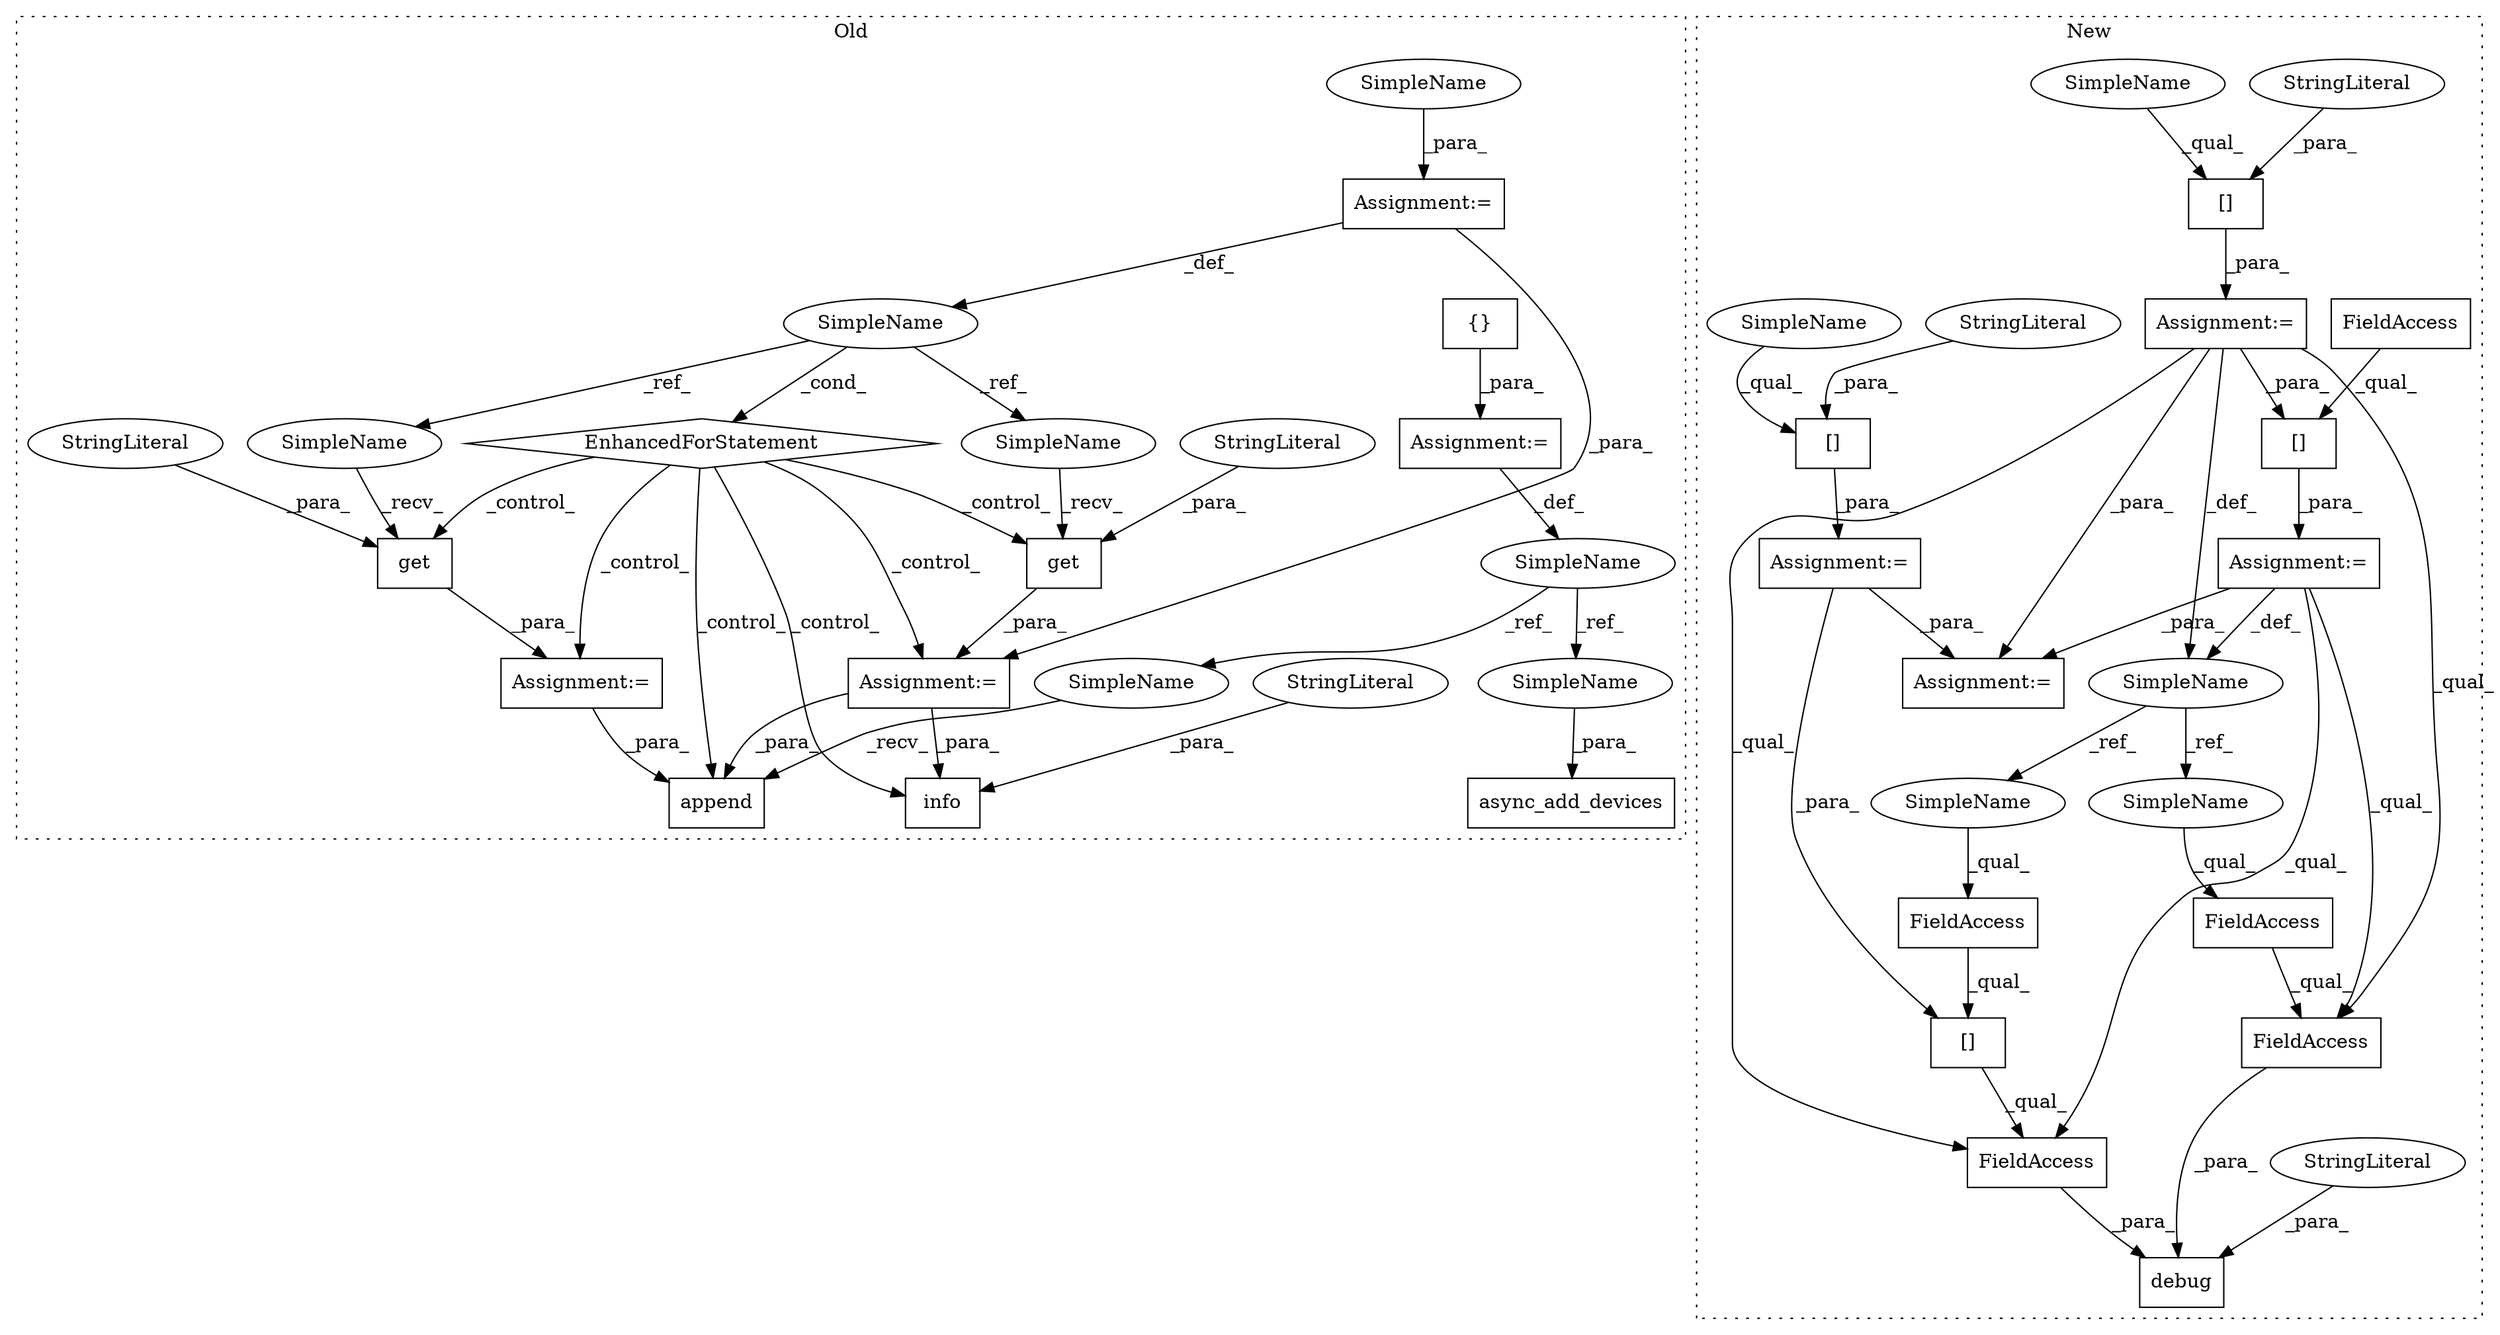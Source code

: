 digraph G {
subgraph cluster0 {
1 [label="append" a="32" s="935,987" l="7,1" shape="box"];
3 [label="Assignment:=" a="7" s="825" l="1" shape="box"];
4 [label="SimpleName" a="42" s="751" l="6" shape="ellipse"];
7 [label="Assignment:=" a="7" s="694,774" l="53,2" shape="box"];
9 [label="EnhancedForStatement" a="70" s="694,774" l="53,2" shape="diamond"];
10 [label="{}" a="4" s="686" l="2" shape="box"];
12 [label="async_add_devices" a="32" s="1000,1029" l="18,1" shape="box"];
13 [label="SimpleName" a="42" s="646" l="11" shape="ellipse"];
25 [label="get" a="32" s="833,850" l="4,1" shape="box"];
26 [label="StringLiteral" a="45" s="837" l="13" shape="ellipse"];
27 [label="get" a="32" s="796,809" l="4,1" shape="box"];
28 [label="StringLiteral" a="45" s="800" l="9" shape="ellipse"];
29 [label="Assignment:=" a="7" s="788" l="1" shape="box"];
30 [label="Assignment:=" a="7" s="657" l="1" shape="box"];
33 [label="info" a="32" s="867,914" l="5,1" shape="box"];
34 [label="StringLiteral" a="45" s="872" l="37" shape="ellipse"];
37 [label="SimpleName" a="42" s="760" l="14" shape="ellipse"];
38 [label="SimpleName" a="42" s="923" l="11" shape="ellipse"];
39 [label="SimpleName" a="42" s="1018" l="11" shape="ellipse"];
40 [label="SimpleName" a="42" s="826" l="6" shape="ellipse"];
41 [label="SimpleName" a="42" s="789" l="6" shape="ellipse"];
label = "Old";
style="dotted";
}
subgraph cluster1 {
2 [label="debug" a="32" s="854,956" l="6,1" shape="box"];
5 [label="Assignment:=" a="7" s="692" l="1" shape="box"];
6 [label="[]" a="2" s="693,717" l="15,1" shape="box"];
8 [label="Assignment:=" a="7" s="730" l="1" shape="box"];
11 [label="[]" a="2" s="927,950" l="14,1" shape="box"];
14 [label="StringLiteral" a="45" s="860" l="47" shape="ellipse"];
15 [label="[]" a="2" s="731,750" l="12,1" shape="box"];
16 [label="StringLiteral" a="45" s="708" l="9" shape="ellipse"];
17 [label="[]" a="2" s="767,793" l="15,1" shape="box"];
18 [label="StringLiteral" a="45" s="782" l="11" shape="ellipse"];
19 [label="FieldAccess" a="22" s="731" l="11" shape="box"];
20 [label="FieldAccess" a="22" s="927" l="13" shape="box"];
21 [label="SimpleName" a="42" s="724" l="6" shape="ellipse"];
22 [label="FieldAccess" a="22" s="908" l="14" shape="box"];
23 [label="FieldAccess" a="22" s="908" l="18" shape="box"];
24 [label="FieldAccess" a="22" s="927" l="29" shape="box"];
31 [label="Assignment:=" a="7" s="810" l="1" shape="box"];
32 [label="Assignment:=" a="7" s="766" l="1" shape="box"];
35 [label="SimpleName" a="42" s="927" l="6" shape="ellipse"];
36 [label="SimpleName" a="42" s="908" l="6" shape="ellipse"];
42 [label="SimpleName" a="42" s="767" l="14" shape="ellipse"];
43 [label="SimpleName" a="42" s="693" l="14" shape="ellipse"];
label = "New";
style="dotted";
}
3 -> 1 [label="_para_"];
4 -> 40 [label="_ref_"];
4 -> 9 [label="_cond_"];
4 -> 41 [label="_ref_"];
5 -> 31 [label="_para_"];
5 -> 23 [label="_qual_"];
5 -> 15 [label="_para_"];
5 -> 21 [label="_def_"];
5 -> 24 [label="_qual_"];
6 -> 5 [label="_para_"];
7 -> 29 [label="_para_"];
7 -> 4 [label="_def_"];
8 -> 31 [label="_para_"];
8 -> 24 [label="_qual_"];
8 -> 21 [label="_def_"];
8 -> 23 [label="_qual_"];
9 -> 25 [label="_control_"];
9 -> 1 [label="_control_"];
9 -> 29 [label="_control_"];
9 -> 33 [label="_control_"];
9 -> 27 [label="_control_"];
9 -> 3 [label="_control_"];
10 -> 30 [label="_para_"];
11 -> 24 [label="_qual_"];
13 -> 39 [label="_ref_"];
13 -> 38 [label="_ref_"];
14 -> 2 [label="_para_"];
15 -> 8 [label="_para_"];
16 -> 6 [label="_para_"];
17 -> 32 [label="_para_"];
18 -> 17 [label="_para_"];
19 -> 15 [label="_qual_"];
20 -> 11 [label="_qual_"];
21 -> 35 [label="_ref_"];
21 -> 36 [label="_ref_"];
22 -> 23 [label="_qual_"];
23 -> 2 [label="_para_"];
24 -> 2 [label="_para_"];
25 -> 3 [label="_para_"];
26 -> 25 [label="_para_"];
27 -> 29 [label="_para_"];
28 -> 27 [label="_para_"];
29 -> 1 [label="_para_"];
29 -> 33 [label="_para_"];
30 -> 13 [label="_def_"];
32 -> 11 [label="_para_"];
32 -> 31 [label="_para_"];
34 -> 33 [label="_para_"];
35 -> 20 [label="_qual_"];
36 -> 22 [label="_qual_"];
37 -> 7 [label="_para_"];
38 -> 1 [label="_recv_"];
39 -> 12 [label="_para_"];
40 -> 25 [label="_recv_"];
41 -> 27 [label="_recv_"];
42 -> 17 [label="_qual_"];
43 -> 6 [label="_qual_"];
}